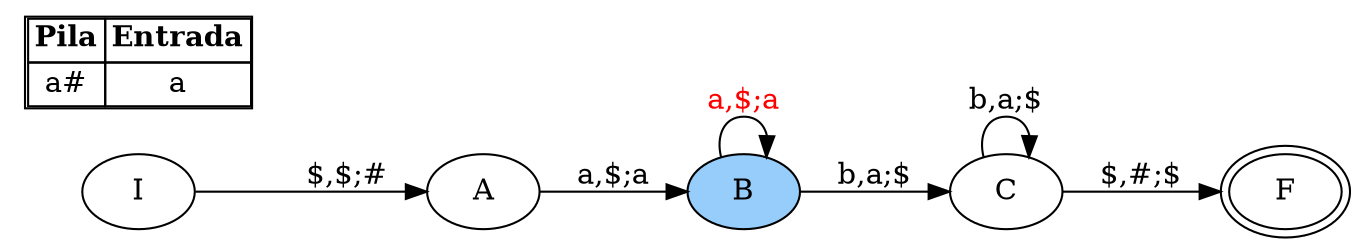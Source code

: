 digraph G{
rankdir=LR;
I;A;B;C;F;
F [peripheries=2];
B [style=filled fillcolor="#96CDFB"];
I -> A [label="$,$;#"];
A -> B [label="a,$;a"];
B -> B [label="a,$;a" fontcolor="red"];
B -> C [label="b,a;$"];
C -> C [label="b,a;$"];
C -> F [label="$,#;$"];
node [shape=record];
"node" [
label =<<TABLE BORDER="1" CELLBORDER="1" CELLSPACING="0">
<tr>
<td><B>Pila</B></td>
<td><B>Entrada</B></td>
</tr>
<tr>
<td>a#</td>
<td>a</td>
</tr>
</TABLE>>
shape="none"
];
}